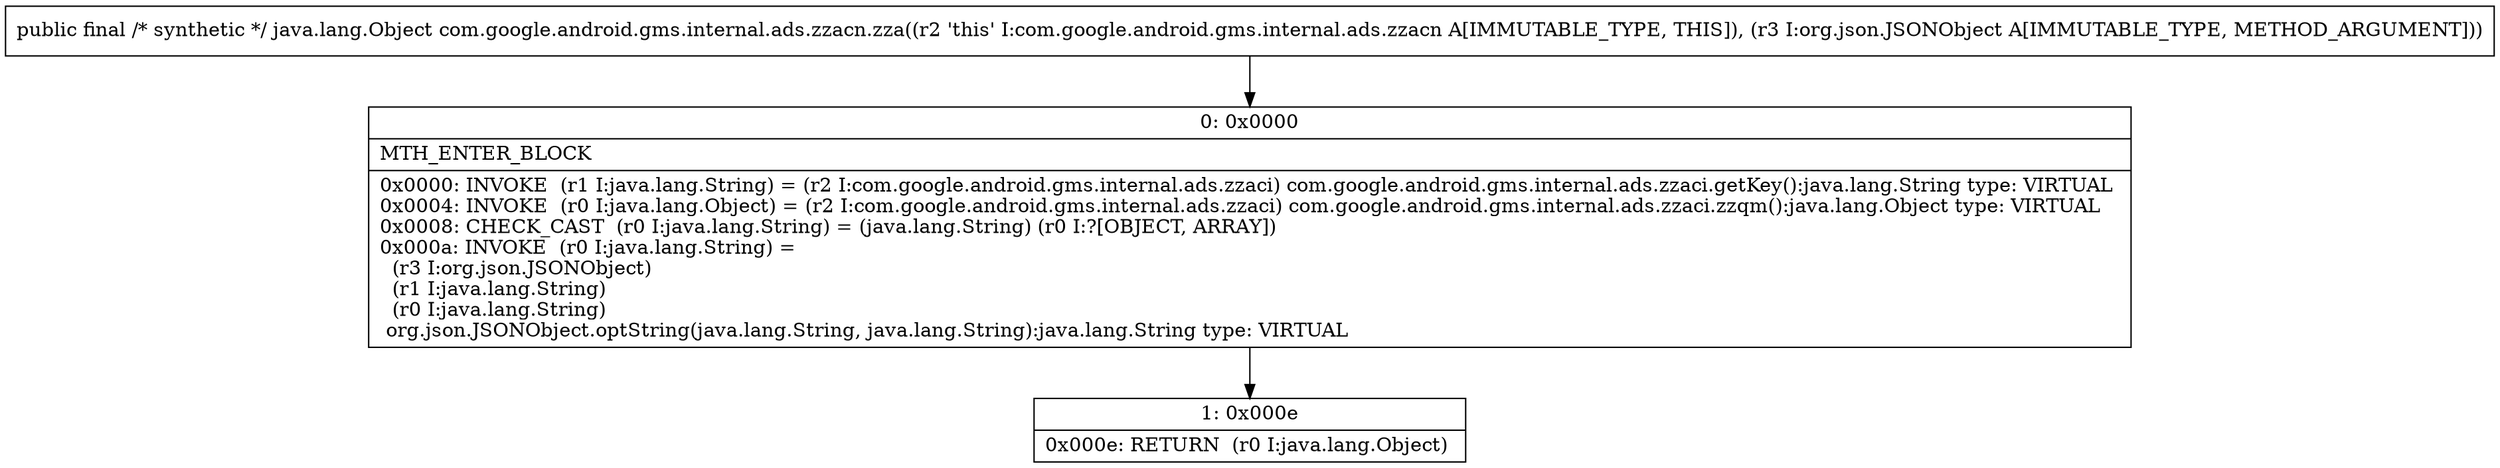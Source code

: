 digraph "CFG forcom.google.android.gms.internal.ads.zzacn.zza(Lorg\/json\/JSONObject;)Ljava\/lang\/Object;" {
Node_0 [shape=record,label="{0\:\ 0x0000|MTH_ENTER_BLOCK\l|0x0000: INVOKE  (r1 I:java.lang.String) = (r2 I:com.google.android.gms.internal.ads.zzaci) com.google.android.gms.internal.ads.zzaci.getKey():java.lang.String type: VIRTUAL \l0x0004: INVOKE  (r0 I:java.lang.Object) = (r2 I:com.google.android.gms.internal.ads.zzaci) com.google.android.gms.internal.ads.zzaci.zzqm():java.lang.Object type: VIRTUAL \l0x0008: CHECK_CAST  (r0 I:java.lang.String) = (java.lang.String) (r0 I:?[OBJECT, ARRAY]) \l0x000a: INVOKE  (r0 I:java.lang.String) = \l  (r3 I:org.json.JSONObject)\l  (r1 I:java.lang.String)\l  (r0 I:java.lang.String)\l org.json.JSONObject.optString(java.lang.String, java.lang.String):java.lang.String type: VIRTUAL \l}"];
Node_1 [shape=record,label="{1\:\ 0x000e|0x000e: RETURN  (r0 I:java.lang.Object) \l}"];
MethodNode[shape=record,label="{public final \/* synthetic *\/ java.lang.Object com.google.android.gms.internal.ads.zzacn.zza((r2 'this' I:com.google.android.gms.internal.ads.zzacn A[IMMUTABLE_TYPE, THIS]), (r3 I:org.json.JSONObject A[IMMUTABLE_TYPE, METHOD_ARGUMENT])) }"];
MethodNode -> Node_0;
Node_0 -> Node_1;
}

